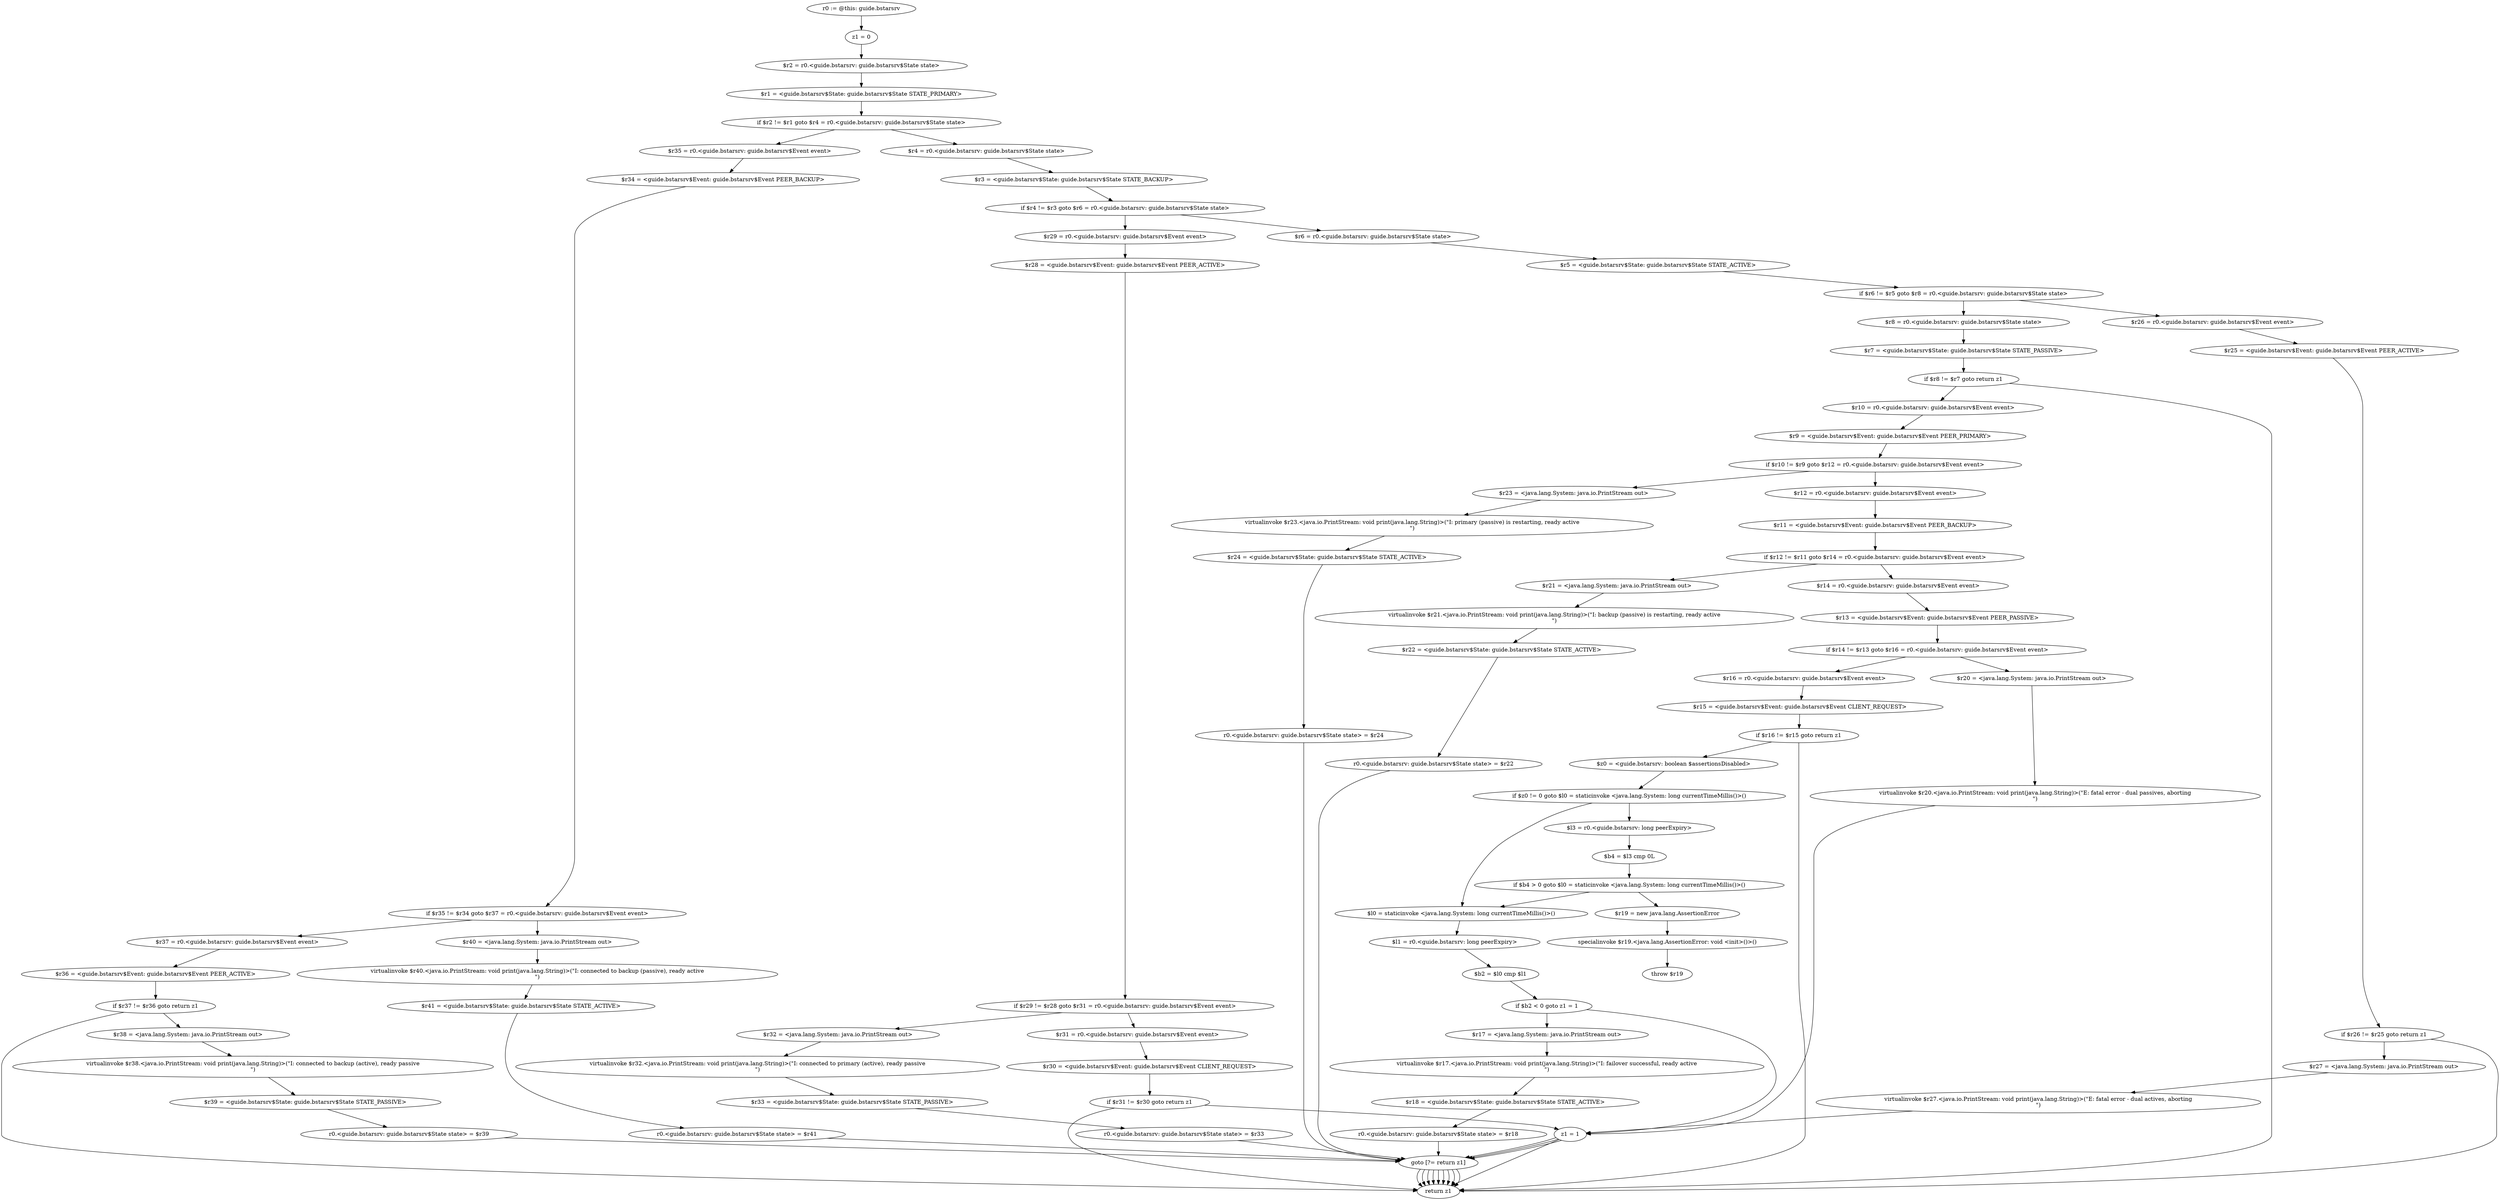 digraph "unitGraph" {
    "r0 := @this: guide.bstarsrv"
    "z1 = 0"
    "$r2 = r0.<guide.bstarsrv: guide.bstarsrv$State state>"
    "$r1 = <guide.bstarsrv$State: guide.bstarsrv$State STATE_PRIMARY>"
    "if $r2 != $r1 goto $r4 = r0.<guide.bstarsrv: guide.bstarsrv$State state>"
    "$r35 = r0.<guide.bstarsrv: guide.bstarsrv$Event event>"
    "$r34 = <guide.bstarsrv$Event: guide.bstarsrv$Event PEER_BACKUP>"
    "if $r35 != $r34 goto $r37 = r0.<guide.bstarsrv: guide.bstarsrv$Event event>"
    "$r40 = <java.lang.System: java.io.PrintStream out>"
    "virtualinvoke $r40.<java.io.PrintStream: void print(java.lang.String)>(\"I: connected to backup (passive), ready active\n\")"
    "$r41 = <guide.bstarsrv$State: guide.bstarsrv$State STATE_ACTIVE>"
    "r0.<guide.bstarsrv: guide.bstarsrv$State state> = $r41"
    "goto [?= return z1]"
    "$r37 = r0.<guide.bstarsrv: guide.bstarsrv$Event event>"
    "$r36 = <guide.bstarsrv$Event: guide.bstarsrv$Event PEER_ACTIVE>"
    "if $r37 != $r36 goto return z1"
    "$r38 = <java.lang.System: java.io.PrintStream out>"
    "virtualinvoke $r38.<java.io.PrintStream: void print(java.lang.String)>(\"I: connected to backup (active), ready passive\n\")"
    "$r39 = <guide.bstarsrv$State: guide.bstarsrv$State STATE_PASSIVE>"
    "r0.<guide.bstarsrv: guide.bstarsrv$State state> = $r39"
    "$r4 = r0.<guide.bstarsrv: guide.bstarsrv$State state>"
    "$r3 = <guide.bstarsrv$State: guide.bstarsrv$State STATE_BACKUP>"
    "if $r4 != $r3 goto $r6 = r0.<guide.bstarsrv: guide.bstarsrv$State state>"
    "$r29 = r0.<guide.bstarsrv: guide.bstarsrv$Event event>"
    "$r28 = <guide.bstarsrv$Event: guide.bstarsrv$Event PEER_ACTIVE>"
    "if $r29 != $r28 goto $r31 = r0.<guide.bstarsrv: guide.bstarsrv$Event event>"
    "$r32 = <java.lang.System: java.io.PrintStream out>"
    "virtualinvoke $r32.<java.io.PrintStream: void print(java.lang.String)>(\"I: connected to primary (active), ready passive\n\")"
    "$r33 = <guide.bstarsrv$State: guide.bstarsrv$State STATE_PASSIVE>"
    "r0.<guide.bstarsrv: guide.bstarsrv$State state> = $r33"
    "$r31 = r0.<guide.bstarsrv: guide.bstarsrv$Event event>"
    "$r30 = <guide.bstarsrv$Event: guide.bstarsrv$Event CLIENT_REQUEST>"
    "if $r31 != $r30 goto return z1"
    "z1 = 1"
    "$r6 = r0.<guide.bstarsrv: guide.bstarsrv$State state>"
    "$r5 = <guide.bstarsrv$State: guide.bstarsrv$State STATE_ACTIVE>"
    "if $r6 != $r5 goto $r8 = r0.<guide.bstarsrv: guide.bstarsrv$State state>"
    "$r26 = r0.<guide.bstarsrv: guide.bstarsrv$Event event>"
    "$r25 = <guide.bstarsrv$Event: guide.bstarsrv$Event PEER_ACTIVE>"
    "if $r26 != $r25 goto return z1"
    "$r27 = <java.lang.System: java.io.PrintStream out>"
    "virtualinvoke $r27.<java.io.PrintStream: void print(java.lang.String)>(\"E: fatal error - dual actives, aborting\n\")"
    "$r8 = r0.<guide.bstarsrv: guide.bstarsrv$State state>"
    "$r7 = <guide.bstarsrv$State: guide.bstarsrv$State STATE_PASSIVE>"
    "if $r8 != $r7 goto return z1"
    "$r10 = r0.<guide.bstarsrv: guide.bstarsrv$Event event>"
    "$r9 = <guide.bstarsrv$Event: guide.bstarsrv$Event PEER_PRIMARY>"
    "if $r10 != $r9 goto $r12 = r0.<guide.bstarsrv: guide.bstarsrv$Event event>"
    "$r23 = <java.lang.System: java.io.PrintStream out>"
    "virtualinvoke $r23.<java.io.PrintStream: void print(java.lang.String)>(\"I: primary (passive) is restarting, ready active\n\")"
    "$r24 = <guide.bstarsrv$State: guide.bstarsrv$State STATE_ACTIVE>"
    "r0.<guide.bstarsrv: guide.bstarsrv$State state> = $r24"
    "$r12 = r0.<guide.bstarsrv: guide.bstarsrv$Event event>"
    "$r11 = <guide.bstarsrv$Event: guide.bstarsrv$Event PEER_BACKUP>"
    "if $r12 != $r11 goto $r14 = r0.<guide.bstarsrv: guide.bstarsrv$Event event>"
    "$r21 = <java.lang.System: java.io.PrintStream out>"
    "virtualinvoke $r21.<java.io.PrintStream: void print(java.lang.String)>(\"I: backup (passive) is restarting, ready active\n\")"
    "$r22 = <guide.bstarsrv$State: guide.bstarsrv$State STATE_ACTIVE>"
    "r0.<guide.bstarsrv: guide.bstarsrv$State state> = $r22"
    "$r14 = r0.<guide.bstarsrv: guide.bstarsrv$Event event>"
    "$r13 = <guide.bstarsrv$Event: guide.bstarsrv$Event PEER_PASSIVE>"
    "if $r14 != $r13 goto $r16 = r0.<guide.bstarsrv: guide.bstarsrv$Event event>"
    "$r20 = <java.lang.System: java.io.PrintStream out>"
    "virtualinvoke $r20.<java.io.PrintStream: void print(java.lang.String)>(\"E: fatal error - dual passives, aborting\n\")"
    "$r16 = r0.<guide.bstarsrv: guide.bstarsrv$Event event>"
    "$r15 = <guide.bstarsrv$Event: guide.bstarsrv$Event CLIENT_REQUEST>"
    "if $r16 != $r15 goto return z1"
    "$z0 = <guide.bstarsrv: boolean $assertionsDisabled>"
    "if $z0 != 0 goto $l0 = staticinvoke <java.lang.System: long currentTimeMillis()>()"
    "$l3 = r0.<guide.bstarsrv: long peerExpiry>"
    "$b4 = $l3 cmp 0L"
    "if $b4 > 0 goto $l0 = staticinvoke <java.lang.System: long currentTimeMillis()>()"
    "$r19 = new java.lang.AssertionError"
    "specialinvoke $r19.<java.lang.AssertionError: void <init>()>()"
    "throw $r19"
    "$l0 = staticinvoke <java.lang.System: long currentTimeMillis()>()"
    "$l1 = r0.<guide.bstarsrv: long peerExpiry>"
    "$b2 = $l0 cmp $l1"
    "if $b2 < 0 goto z1 = 1"
    "$r17 = <java.lang.System: java.io.PrintStream out>"
    "virtualinvoke $r17.<java.io.PrintStream: void print(java.lang.String)>(\"I: failover successful, ready active\n\")"
    "$r18 = <guide.bstarsrv$State: guide.bstarsrv$State STATE_ACTIVE>"
    "r0.<guide.bstarsrv: guide.bstarsrv$State state> = $r18"
    "return z1"
    "r0 := @this: guide.bstarsrv"->"z1 = 0";
    "z1 = 0"->"$r2 = r0.<guide.bstarsrv: guide.bstarsrv$State state>";
    "$r2 = r0.<guide.bstarsrv: guide.bstarsrv$State state>"->"$r1 = <guide.bstarsrv$State: guide.bstarsrv$State STATE_PRIMARY>";
    "$r1 = <guide.bstarsrv$State: guide.bstarsrv$State STATE_PRIMARY>"->"if $r2 != $r1 goto $r4 = r0.<guide.bstarsrv: guide.bstarsrv$State state>";
    "if $r2 != $r1 goto $r4 = r0.<guide.bstarsrv: guide.bstarsrv$State state>"->"$r35 = r0.<guide.bstarsrv: guide.bstarsrv$Event event>";
    "if $r2 != $r1 goto $r4 = r0.<guide.bstarsrv: guide.bstarsrv$State state>"->"$r4 = r0.<guide.bstarsrv: guide.bstarsrv$State state>";
    "$r35 = r0.<guide.bstarsrv: guide.bstarsrv$Event event>"->"$r34 = <guide.bstarsrv$Event: guide.bstarsrv$Event PEER_BACKUP>";
    "$r34 = <guide.bstarsrv$Event: guide.bstarsrv$Event PEER_BACKUP>"->"if $r35 != $r34 goto $r37 = r0.<guide.bstarsrv: guide.bstarsrv$Event event>";
    "if $r35 != $r34 goto $r37 = r0.<guide.bstarsrv: guide.bstarsrv$Event event>"->"$r40 = <java.lang.System: java.io.PrintStream out>";
    "if $r35 != $r34 goto $r37 = r0.<guide.bstarsrv: guide.bstarsrv$Event event>"->"$r37 = r0.<guide.bstarsrv: guide.bstarsrv$Event event>";
    "$r40 = <java.lang.System: java.io.PrintStream out>"->"virtualinvoke $r40.<java.io.PrintStream: void print(java.lang.String)>(\"I: connected to backup (passive), ready active\n\")";
    "virtualinvoke $r40.<java.io.PrintStream: void print(java.lang.String)>(\"I: connected to backup (passive), ready active\n\")"->"$r41 = <guide.bstarsrv$State: guide.bstarsrv$State STATE_ACTIVE>";
    "$r41 = <guide.bstarsrv$State: guide.bstarsrv$State STATE_ACTIVE>"->"r0.<guide.bstarsrv: guide.bstarsrv$State state> = $r41";
    "r0.<guide.bstarsrv: guide.bstarsrv$State state> = $r41"->"goto [?= return z1]";
    "goto [?= return z1]"->"return z1";
    "$r37 = r0.<guide.bstarsrv: guide.bstarsrv$Event event>"->"$r36 = <guide.bstarsrv$Event: guide.bstarsrv$Event PEER_ACTIVE>";
    "$r36 = <guide.bstarsrv$Event: guide.bstarsrv$Event PEER_ACTIVE>"->"if $r37 != $r36 goto return z1";
    "if $r37 != $r36 goto return z1"->"$r38 = <java.lang.System: java.io.PrintStream out>";
    "if $r37 != $r36 goto return z1"->"return z1";
    "$r38 = <java.lang.System: java.io.PrintStream out>"->"virtualinvoke $r38.<java.io.PrintStream: void print(java.lang.String)>(\"I: connected to backup (active), ready passive\n\")";
    "virtualinvoke $r38.<java.io.PrintStream: void print(java.lang.String)>(\"I: connected to backup (active), ready passive\n\")"->"$r39 = <guide.bstarsrv$State: guide.bstarsrv$State STATE_PASSIVE>";
    "$r39 = <guide.bstarsrv$State: guide.bstarsrv$State STATE_PASSIVE>"->"r0.<guide.bstarsrv: guide.bstarsrv$State state> = $r39";
    "r0.<guide.bstarsrv: guide.bstarsrv$State state> = $r39"->"goto [?= return z1]";
    "goto [?= return z1]"->"return z1";
    "$r4 = r0.<guide.bstarsrv: guide.bstarsrv$State state>"->"$r3 = <guide.bstarsrv$State: guide.bstarsrv$State STATE_BACKUP>";
    "$r3 = <guide.bstarsrv$State: guide.bstarsrv$State STATE_BACKUP>"->"if $r4 != $r3 goto $r6 = r0.<guide.bstarsrv: guide.bstarsrv$State state>";
    "if $r4 != $r3 goto $r6 = r0.<guide.bstarsrv: guide.bstarsrv$State state>"->"$r29 = r0.<guide.bstarsrv: guide.bstarsrv$Event event>";
    "if $r4 != $r3 goto $r6 = r0.<guide.bstarsrv: guide.bstarsrv$State state>"->"$r6 = r0.<guide.bstarsrv: guide.bstarsrv$State state>";
    "$r29 = r0.<guide.bstarsrv: guide.bstarsrv$Event event>"->"$r28 = <guide.bstarsrv$Event: guide.bstarsrv$Event PEER_ACTIVE>";
    "$r28 = <guide.bstarsrv$Event: guide.bstarsrv$Event PEER_ACTIVE>"->"if $r29 != $r28 goto $r31 = r0.<guide.bstarsrv: guide.bstarsrv$Event event>";
    "if $r29 != $r28 goto $r31 = r0.<guide.bstarsrv: guide.bstarsrv$Event event>"->"$r32 = <java.lang.System: java.io.PrintStream out>";
    "if $r29 != $r28 goto $r31 = r0.<guide.bstarsrv: guide.bstarsrv$Event event>"->"$r31 = r0.<guide.bstarsrv: guide.bstarsrv$Event event>";
    "$r32 = <java.lang.System: java.io.PrintStream out>"->"virtualinvoke $r32.<java.io.PrintStream: void print(java.lang.String)>(\"I: connected to primary (active), ready passive\n\")";
    "virtualinvoke $r32.<java.io.PrintStream: void print(java.lang.String)>(\"I: connected to primary (active), ready passive\n\")"->"$r33 = <guide.bstarsrv$State: guide.bstarsrv$State STATE_PASSIVE>";
    "$r33 = <guide.bstarsrv$State: guide.bstarsrv$State STATE_PASSIVE>"->"r0.<guide.bstarsrv: guide.bstarsrv$State state> = $r33";
    "r0.<guide.bstarsrv: guide.bstarsrv$State state> = $r33"->"goto [?= return z1]";
    "goto [?= return z1]"->"return z1";
    "$r31 = r0.<guide.bstarsrv: guide.bstarsrv$Event event>"->"$r30 = <guide.bstarsrv$Event: guide.bstarsrv$Event CLIENT_REQUEST>";
    "$r30 = <guide.bstarsrv$Event: guide.bstarsrv$Event CLIENT_REQUEST>"->"if $r31 != $r30 goto return z1";
    "if $r31 != $r30 goto return z1"->"z1 = 1";
    "if $r31 != $r30 goto return z1"->"return z1";
    "z1 = 1"->"goto [?= return z1]";
    "goto [?= return z1]"->"return z1";
    "$r6 = r0.<guide.bstarsrv: guide.bstarsrv$State state>"->"$r5 = <guide.bstarsrv$State: guide.bstarsrv$State STATE_ACTIVE>";
    "$r5 = <guide.bstarsrv$State: guide.bstarsrv$State STATE_ACTIVE>"->"if $r6 != $r5 goto $r8 = r0.<guide.bstarsrv: guide.bstarsrv$State state>";
    "if $r6 != $r5 goto $r8 = r0.<guide.bstarsrv: guide.bstarsrv$State state>"->"$r26 = r0.<guide.bstarsrv: guide.bstarsrv$Event event>";
    "if $r6 != $r5 goto $r8 = r0.<guide.bstarsrv: guide.bstarsrv$State state>"->"$r8 = r0.<guide.bstarsrv: guide.bstarsrv$State state>";
    "$r26 = r0.<guide.bstarsrv: guide.bstarsrv$Event event>"->"$r25 = <guide.bstarsrv$Event: guide.bstarsrv$Event PEER_ACTIVE>";
    "$r25 = <guide.bstarsrv$Event: guide.bstarsrv$Event PEER_ACTIVE>"->"if $r26 != $r25 goto return z1";
    "if $r26 != $r25 goto return z1"->"$r27 = <java.lang.System: java.io.PrintStream out>";
    "if $r26 != $r25 goto return z1"->"return z1";
    "$r27 = <java.lang.System: java.io.PrintStream out>"->"virtualinvoke $r27.<java.io.PrintStream: void print(java.lang.String)>(\"E: fatal error - dual actives, aborting\n\")";
    "virtualinvoke $r27.<java.io.PrintStream: void print(java.lang.String)>(\"E: fatal error - dual actives, aborting\n\")"->"z1 = 1";
    "z1 = 1"->"goto [?= return z1]";
    "goto [?= return z1]"->"return z1";
    "$r8 = r0.<guide.bstarsrv: guide.bstarsrv$State state>"->"$r7 = <guide.bstarsrv$State: guide.bstarsrv$State STATE_PASSIVE>";
    "$r7 = <guide.bstarsrv$State: guide.bstarsrv$State STATE_PASSIVE>"->"if $r8 != $r7 goto return z1";
    "if $r8 != $r7 goto return z1"->"$r10 = r0.<guide.bstarsrv: guide.bstarsrv$Event event>";
    "if $r8 != $r7 goto return z1"->"return z1";
    "$r10 = r0.<guide.bstarsrv: guide.bstarsrv$Event event>"->"$r9 = <guide.bstarsrv$Event: guide.bstarsrv$Event PEER_PRIMARY>";
    "$r9 = <guide.bstarsrv$Event: guide.bstarsrv$Event PEER_PRIMARY>"->"if $r10 != $r9 goto $r12 = r0.<guide.bstarsrv: guide.bstarsrv$Event event>";
    "if $r10 != $r9 goto $r12 = r0.<guide.bstarsrv: guide.bstarsrv$Event event>"->"$r23 = <java.lang.System: java.io.PrintStream out>";
    "if $r10 != $r9 goto $r12 = r0.<guide.bstarsrv: guide.bstarsrv$Event event>"->"$r12 = r0.<guide.bstarsrv: guide.bstarsrv$Event event>";
    "$r23 = <java.lang.System: java.io.PrintStream out>"->"virtualinvoke $r23.<java.io.PrintStream: void print(java.lang.String)>(\"I: primary (passive) is restarting, ready active\n\")";
    "virtualinvoke $r23.<java.io.PrintStream: void print(java.lang.String)>(\"I: primary (passive) is restarting, ready active\n\")"->"$r24 = <guide.bstarsrv$State: guide.bstarsrv$State STATE_ACTIVE>";
    "$r24 = <guide.bstarsrv$State: guide.bstarsrv$State STATE_ACTIVE>"->"r0.<guide.bstarsrv: guide.bstarsrv$State state> = $r24";
    "r0.<guide.bstarsrv: guide.bstarsrv$State state> = $r24"->"goto [?= return z1]";
    "goto [?= return z1]"->"return z1";
    "$r12 = r0.<guide.bstarsrv: guide.bstarsrv$Event event>"->"$r11 = <guide.bstarsrv$Event: guide.bstarsrv$Event PEER_BACKUP>";
    "$r11 = <guide.bstarsrv$Event: guide.bstarsrv$Event PEER_BACKUP>"->"if $r12 != $r11 goto $r14 = r0.<guide.bstarsrv: guide.bstarsrv$Event event>";
    "if $r12 != $r11 goto $r14 = r0.<guide.bstarsrv: guide.bstarsrv$Event event>"->"$r21 = <java.lang.System: java.io.PrintStream out>";
    "if $r12 != $r11 goto $r14 = r0.<guide.bstarsrv: guide.bstarsrv$Event event>"->"$r14 = r0.<guide.bstarsrv: guide.bstarsrv$Event event>";
    "$r21 = <java.lang.System: java.io.PrintStream out>"->"virtualinvoke $r21.<java.io.PrintStream: void print(java.lang.String)>(\"I: backup (passive) is restarting, ready active\n\")";
    "virtualinvoke $r21.<java.io.PrintStream: void print(java.lang.String)>(\"I: backup (passive) is restarting, ready active\n\")"->"$r22 = <guide.bstarsrv$State: guide.bstarsrv$State STATE_ACTIVE>";
    "$r22 = <guide.bstarsrv$State: guide.bstarsrv$State STATE_ACTIVE>"->"r0.<guide.bstarsrv: guide.bstarsrv$State state> = $r22";
    "r0.<guide.bstarsrv: guide.bstarsrv$State state> = $r22"->"goto [?= return z1]";
    "goto [?= return z1]"->"return z1";
    "$r14 = r0.<guide.bstarsrv: guide.bstarsrv$Event event>"->"$r13 = <guide.bstarsrv$Event: guide.bstarsrv$Event PEER_PASSIVE>";
    "$r13 = <guide.bstarsrv$Event: guide.bstarsrv$Event PEER_PASSIVE>"->"if $r14 != $r13 goto $r16 = r0.<guide.bstarsrv: guide.bstarsrv$Event event>";
    "if $r14 != $r13 goto $r16 = r0.<guide.bstarsrv: guide.bstarsrv$Event event>"->"$r20 = <java.lang.System: java.io.PrintStream out>";
    "if $r14 != $r13 goto $r16 = r0.<guide.bstarsrv: guide.bstarsrv$Event event>"->"$r16 = r0.<guide.bstarsrv: guide.bstarsrv$Event event>";
    "$r20 = <java.lang.System: java.io.PrintStream out>"->"virtualinvoke $r20.<java.io.PrintStream: void print(java.lang.String)>(\"E: fatal error - dual passives, aborting\n\")";
    "virtualinvoke $r20.<java.io.PrintStream: void print(java.lang.String)>(\"E: fatal error - dual passives, aborting\n\")"->"z1 = 1";
    "z1 = 1"->"goto [?= return z1]";
    "goto [?= return z1]"->"return z1";
    "$r16 = r0.<guide.bstarsrv: guide.bstarsrv$Event event>"->"$r15 = <guide.bstarsrv$Event: guide.bstarsrv$Event CLIENT_REQUEST>";
    "$r15 = <guide.bstarsrv$Event: guide.bstarsrv$Event CLIENT_REQUEST>"->"if $r16 != $r15 goto return z1";
    "if $r16 != $r15 goto return z1"->"$z0 = <guide.bstarsrv: boolean $assertionsDisabled>";
    "if $r16 != $r15 goto return z1"->"return z1";
    "$z0 = <guide.bstarsrv: boolean $assertionsDisabled>"->"if $z0 != 0 goto $l0 = staticinvoke <java.lang.System: long currentTimeMillis()>()";
    "if $z0 != 0 goto $l0 = staticinvoke <java.lang.System: long currentTimeMillis()>()"->"$l3 = r0.<guide.bstarsrv: long peerExpiry>";
    "if $z0 != 0 goto $l0 = staticinvoke <java.lang.System: long currentTimeMillis()>()"->"$l0 = staticinvoke <java.lang.System: long currentTimeMillis()>()";
    "$l3 = r0.<guide.bstarsrv: long peerExpiry>"->"$b4 = $l3 cmp 0L";
    "$b4 = $l3 cmp 0L"->"if $b4 > 0 goto $l0 = staticinvoke <java.lang.System: long currentTimeMillis()>()";
    "if $b4 > 0 goto $l0 = staticinvoke <java.lang.System: long currentTimeMillis()>()"->"$r19 = new java.lang.AssertionError";
    "if $b4 > 0 goto $l0 = staticinvoke <java.lang.System: long currentTimeMillis()>()"->"$l0 = staticinvoke <java.lang.System: long currentTimeMillis()>()";
    "$r19 = new java.lang.AssertionError"->"specialinvoke $r19.<java.lang.AssertionError: void <init>()>()";
    "specialinvoke $r19.<java.lang.AssertionError: void <init>()>()"->"throw $r19";
    "$l0 = staticinvoke <java.lang.System: long currentTimeMillis()>()"->"$l1 = r0.<guide.bstarsrv: long peerExpiry>";
    "$l1 = r0.<guide.bstarsrv: long peerExpiry>"->"$b2 = $l0 cmp $l1";
    "$b2 = $l0 cmp $l1"->"if $b2 < 0 goto z1 = 1";
    "if $b2 < 0 goto z1 = 1"->"$r17 = <java.lang.System: java.io.PrintStream out>";
    "if $b2 < 0 goto z1 = 1"->"z1 = 1";
    "$r17 = <java.lang.System: java.io.PrintStream out>"->"virtualinvoke $r17.<java.io.PrintStream: void print(java.lang.String)>(\"I: failover successful, ready active\n\")";
    "virtualinvoke $r17.<java.io.PrintStream: void print(java.lang.String)>(\"I: failover successful, ready active\n\")"->"$r18 = <guide.bstarsrv$State: guide.bstarsrv$State STATE_ACTIVE>";
    "$r18 = <guide.bstarsrv$State: guide.bstarsrv$State STATE_ACTIVE>"->"r0.<guide.bstarsrv: guide.bstarsrv$State state> = $r18";
    "r0.<guide.bstarsrv: guide.bstarsrv$State state> = $r18"->"goto [?= return z1]";
    "goto [?= return z1]"->"return z1";
    "z1 = 1"->"return z1";
}

